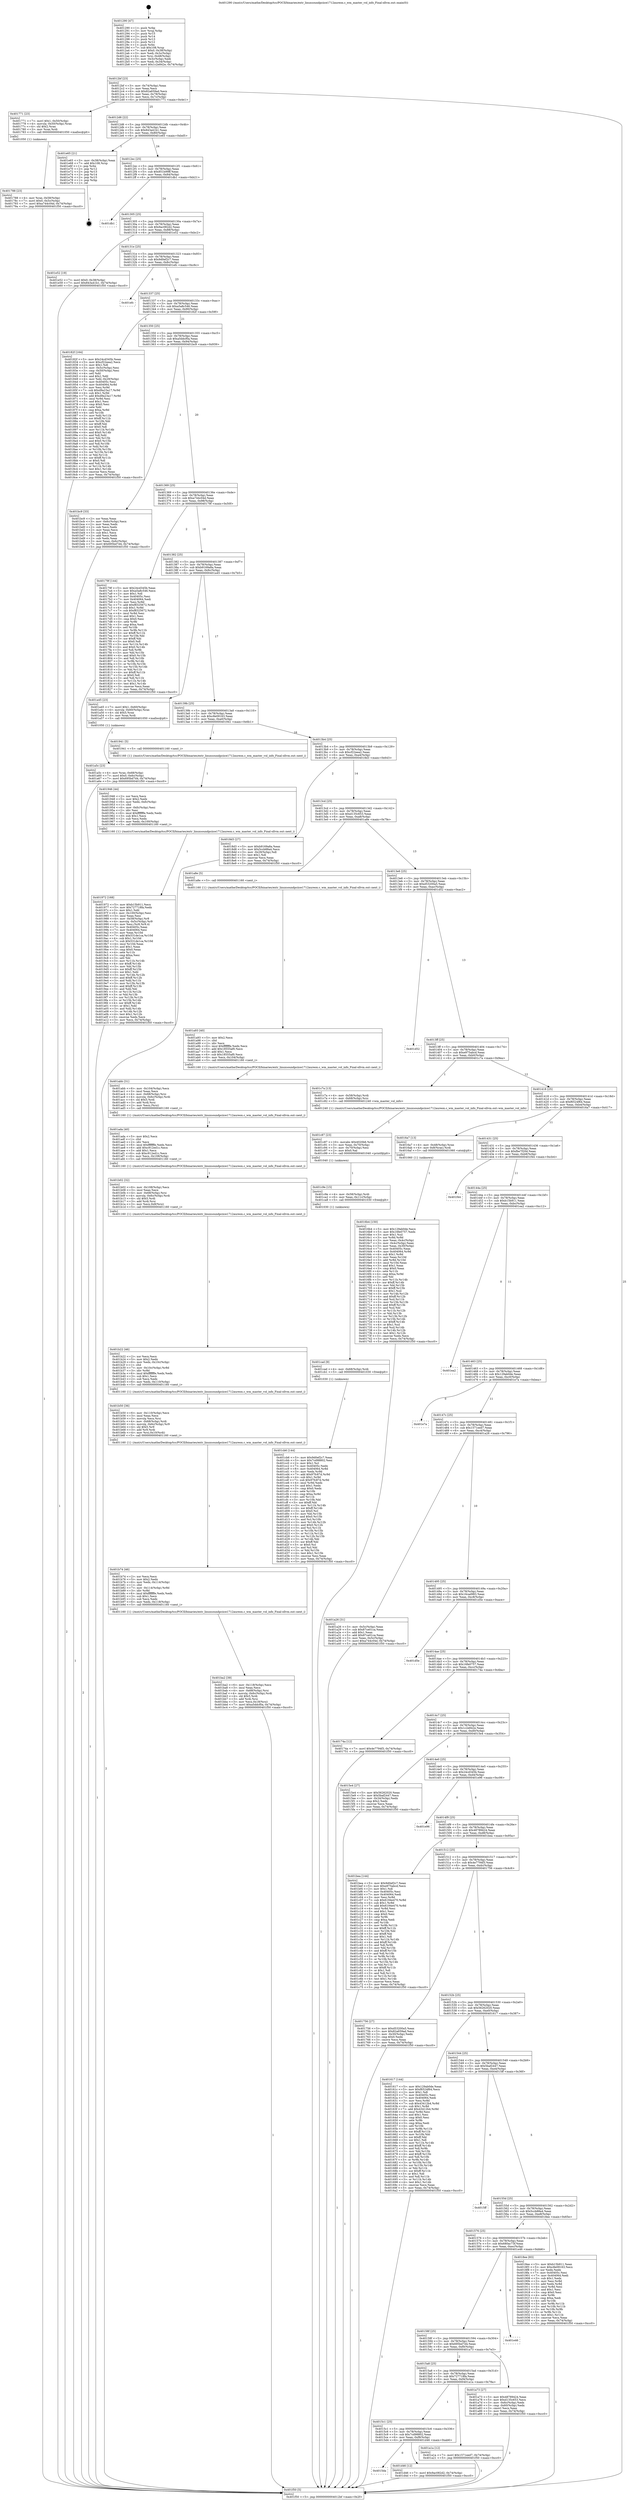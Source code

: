digraph "0x401290" {
  label = "0x401290 (/mnt/c/Users/mathe/Desktop/tcc/POCII/binaries/extr_linuxsoundpciice1712aureon.c_wm_master_vol_info_Final-ollvm.out::main(0))"
  labelloc = "t"
  node[shape=record]

  Entry [label="",width=0.3,height=0.3,shape=circle,fillcolor=black,style=filled]
  "0x4012bf" [label="{
     0x4012bf [23]\l
     | [instrs]\l
     &nbsp;&nbsp;0x4012bf \<+3\>: mov -0x74(%rbp),%eax\l
     &nbsp;&nbsp;0x4012c2 \<+2\>: mov %eax,%ecx\l
     &nbsp;&nbsp;0x4012c4 \<+6\>: sub $0x82a659ad,%ecx\l
     &nbsp;&nbsp;0x4012ca \<+3\>: mov %eax,-0x78(%rbp)\l
     &nbsp;&nbsp;0x4012cd \<+3\>: mov %ecx,-0x7c(%rbp)\l
     &nbsp;&nbsp;0x4012d0 \<+6\>: je 0000000000401771 \<main+0x4e1\>\l
  }"]
  "0x401771" [label="{
     0x401771 [23]\l
     | [instrs]\l
     &nbsp;&nbsp;0x401771 \<+7\>: movl $0x1,-0x50(%rbp)\l
     &nbsp;&nbsp;0x401778 \<+4\>: movslq -0x50(%rbp),%rax\l
     &nbsp;&nbsp;0x40177c \<+4\>: shl $0x2,%rax\l
     &nbsp;&nbsp;0x401780 \<+3\>: mov %rax,%rdi\l
     &nbsp;&nbsp;0x401783 \<+5\>: call 0000000000401050 \<malloc@plt\>\l
     | [calls]\l
     &nbsp;&nbsp;0x401050 \{1\} (unknown)\l
  }"]
  "0x4012d6" [label="{
     0x4012d6 [22]\l
     | [instrs]\l
     &nbsp;&nbsp;0x4012d6 \<+5\>: jmp 00000000004012db \<main+0x4b\>\l
     &nbsp;&nbsp;0x4012db \<+3\>: mov -0x78(%rbp),%eax\l
     &nbsp;&nbsp;0x4012de \<+5\>: sub $0x843a41b1,%eax\l
     &nbsp;&nbsp;0x4012e3 \<+3\>: mov %eax,-0x80(%rbp)\l
     &nbsp;&nbsp;0x4012e6 \<+6\>: je 0000000000401e65 \<main+0xbd5\>\l
  }"]
  Exit [label="",width=0.3,height=0.3,shape=circle,fillcolor=black,style=filled,peripheries=2]
  "0x401e65" [label="{
     0x401e65 [21]\l
     | [instrs]\l
     &nbsp;&nbsp;0x401e65 \<+3\>: mov -0x38(%rbp),%eax\l
     &nbsp;&nbsp;0x401e68 \<+7\>: add $0x108,%rsp\l
     &nbsp;&nbsp;0x401e6f \<+1\>: pop %rbx\l
     &nbsp;&nbsp;0x401e70 \<+2\>: pop %r12\l
     &nbsp;&nbsp;0x401e72 \<+2\>: pop %r13\l
     &nbsp;&nbsp;0x401e74 \<+2\>: pop %r14\l
     &nbsp;&nbsp;0x401e76 \<+2\>: pop %r15\l
     &nbsp;&nbsp;0x401e78 \<+1\>: pop %rbp\l
     &nbsp;&nbsp;0x401e79 \<+1\>: ret\l
  }"]
  "0x4012ec" [label="{
     0x4012ec [25]\l
     | [instrs]\l
     &nbsp;&nbsp;0x4012ec \<+5\>: jmp 00000000004012f1 \<main+0x61\>\l
     &nbsp;&nbsp;0x4012f1 \<+3\>: mov -0x78(%rbp),%eax\l
     &nbsp;&nbsp;0x4012f4 \<+5\>: sub $0x851b99ff,%eax\l
     &nbsp;&nbsp;0x4012f9 \<+6\>: mov %eax,-0x84(%rbp)\l
     &nbsp;&nbsp;0x4012ff \<+6\>: je 0000000000401db1 \<main+0xb21\>\l
  }"]
  "0x4015da" [label="{
     0x4015da\l
  }", style=dashed]
  "0x401db1" [label="{
     0x401db1\l
  }", style=dashed]
  "0x401305" [label="{
     0x401305 [25]\l
     | [instrs]\l
     &nbsp;&nbsp;0x401305 \<+5\>: jmp 000000000040130a \<main+0x7a\>\l
     &nbsp;&nbsp;0x40130a \<+3\>: mov -0x78(%rbp),%eax\l
     &nbsp;&nbsp;0x40130d \<+5\>: sub $0x9ac082d2,%eax\l
     &nbsp;&nbsp;0x401312 \<+6\>: mov %eax,-0x88(%rbp)\l
     &nbsp;&nbsp;0x401318 \<+6\>: je 0000000000401e52 \<main+0xbc2\>\l
  }"]
  "0x401d46" [label="{
     0x401d46 [12]\l
     | [instrs]\l
     &nbsp;&nbsp;0x401d46 \<+7\>: movl $0x9ac082d2,-0x74(%rbp)\l
     &nbsp;&nbsp;0x401d4d \<+5\>: jmp 0000000000401f50 \<main+0xcc0\>\l
  }"]
  "0x401e52" [label="{
     0x401e52 [19]\l
     | [instrs]\l
     &nbsp;&nbsp;0x401e52 \<+7\>: movl $0x0,-0x38(%rbp)\l
     &nbsp;&nbsp;0x401e59 \<+7\>: movl $0x843a41b1,-0x74(%rbp)\l
     &nbsp;&nbsp;0x401e60 \<+5\>: jmp 0000000000401f50 \<main+0xcc0\>\l
  }"]
  "0x40131e" [label="{
     0x40131e [25]\l
     | [instrs]\l
     &nbsp;&nbsp;0x40131e \<+5\>: jmp 0000000000401323 \<main+0x93\>\l
     &nbsp;&nbsp;0x401323 \<+3\>: mov -0x78(%rbp),%eax\l
     &nbsp;&nbsp;0x401326 \<+5\>: sub $0x9d0ef2c7,%eax\l
     &nbsp;&nbsp;0x40132b \<+6\>: mov %eax,-0x8c(%rbp)\l
     &nbsp;&nbsp;0x401331 \<+6\>: je 0000000000401efc \<main+0xc6c\>\l
  }"]
  "0x401cb6" [label="{
     0x401cb6 [144]\l
     | [instrs]\l
     &nbsp;&nbsp;0x401cb6 \<+5\>: mov $0x9d0ef2c7,%eax\l
     &nbsp;&nbsp;0x401cbb \<+5\>: mov $0x7cd98802,%esi\l
     &nbsp;&nbsp;0x401cc0 \<+2\>: mov $0x1,%cl\l
     &nbsp;&nbsp;0x401cc2 \<+7\>: mov 0x40405c,%edx\l
     &nbsp;&nbsp;0x401cc9 \<+8\>: mov 0x404064,%r8d\l
     &nbsp;&nbsp;0x401cd1 \<+3\>: mov %edx,%r9d\l
     &nbsp;&nbsp;0x401cd4 \<+7\>: add $0x97fc87d,%r9d\l
     &nbsp;&nbsp;0x401cdb \<+4\>: sub $0x1,%r9d\l
     &nbsp;&nbsp;0x401cdf \<+7\>: sub $0x97fc87d,%r9d\l
     &nbsp;&nbsp;0x401ce6 \<+4\>: imul %r9d,%edx\l
     &nbsp;&nbsp;0x401cea \<+3\>: and $0x1,%edx\l
     &nbsp;&nbsp;0x401ced \<+3\>: cmp $0x0,%edx\l
     &nbsp;&nbsp;0x401cf0 \<+4\>: sete %r10b\l
     &nbsp;&nbsp;0x401cf4 \<+4\>: cmp $0xa,%r8d\l
     &nbsp;&nbsp;0x401cf8 \<+4\>: setl %r11b\l
     &nbsp;&nbsp;0x401cfc \<+3\>: mov %r10b,%bl\l
     &nbsp;&nbsp;0x401cff \<+3\>: xor $0xff,%bl\l
     &nbsp;&nbsp;0x401d02 \<+3\>: mov %r11b,%r14b\l
     &nbsp;&nbsp;0x401d05 \<+4\>: xor $0xff,%r14b\l
     &nbsp;&nbsp;0x401d09 \<+3\>: xor $0x0,%cl\l
     &nbsp;&nbsp;0x401d0c \<+3\>: mov %bl,%r15b\l
     &nbsp;&nbsp;0x401d0f \<+4\>: and $0x0,%r15b\l
     &nbsp;&nbsp;0x401d13 \<+3\>: and %cl,%r10b\l
     &nbsp;&nbsp;0x401d16 \<+3\>: mov %r14b,%r12b\l
     &nbsp;&nbsp;0x401d19 \<+4\>: and $0x0,%r12b\l
     &nbsp;&nbsp;0x401d1d \<+3\>: and %cl,%r11b\l
     &nbsp;&nbsp;0x401d20 \<+3\>: or %r10b,%r15b\l
     &nbsp;&nbsp;0x401d23 \<+3\>: or %r11b,%r12b\l
     &nbsp;&nbsp;0x401d26 \<+3\>: xor %r12b,%r15b\l
     &nbsp;&nbsp;0x401d29 \<+3\>: or %r14b,%bl\l
     &nbsp;&nbsp;0x401d2c \<+3\>: xor $0xff,%bl\l
     &nbsp;&nbsp;0x401d2f \<+3\>: or $0x0,%cl\l
     &nbsp;&nbsp;0x401d32 \<+2\>: and %cl,%bl\l
     &nbsp;&nbsp;0x401d34 \<+3\>: or %bl,%r15b\l
     &nbsp;&nbsp;0x401d37 \<+4\>: test $0x1,%r15b\l
     &nbsp;&nbsp;0x401d3b \<+3\>: cmovne %esi,%eax\l
     &nbsp;&nbsp;0x401d3e \<+3\>: mov %eax,-0x74(%rbp)\l
     &nbsp;&nbsp;0x401d41 \<+5\>: jmp 0000000000401f50 \<main+0xcc0\>\l
  }"]
  "0x401efc" [label="{
     0x401efc\l
  }", style=dashed]
  "0x401337" [label="{
     0x401337 [25]\l
     | [instrs]\l
     &nbsp;&nbsp;0x401337 \<+5\>: jmp 000000000040133c \<main+0xac\>\l
     &nbsp;&nbsp;0x40133c \<+3\>: mov -0x78(%rbp),%eax\l
     &nbsp;&nbsp;0x40133f \<+5\>: sub $0xa5a8c546,%eax\l
     &nbsp;&nbsp;0x401344 \<+6\>: mov %eax,-0x90(%rbp)\l
     &nbsp;&nbsp;0x40134a \<+6\>: je 000000000040182f \<main+0x59f\>\l
  }"]
  "0x401cad" [label="{
     0x401cad [9]\l
     | [instrs]\l
     &nbsp;&nbsp;0x401cad \<+4\>: mov -0x68(%rbp),%rdi\l
     &nbsp;&nbsp;0x401cb1 \<+5\>: call 0000000000401030 \<free@plt\>\l
     | [calls]\l
     &nbsp;&nbsp;0x401030 \{1\} (unknown)\l
  }"]
  "0x40182f" [label="{
     0x40182f [164]\l
     | [instrs]\l
     &nbsp;&nbsp;0x40182f \<+5\>: mov $0x24cd345b,%eax\l
     &nbsp;&nbsp;0x401834 \<+5\>: mov $0xcf22eea2,%ecx\l
     &nbsp;&nbsp;0x401839 \<+2\>: mov $0x1,%dl\l
     &nbsp;&nbsp;0x40183b \<+3\>: mov -0x5c(%rbp),%esi\l
     &nbsp;&nbsp;0x40183e \<+3\>: cmp -0x50(%rbp),%esi\l
     &nbsp;&nbsp;0x401841 \<+4\>: setl %dil\l
     &nbsp;&nbsp;0x401845 \<+4\>: and $0x1,%dil\l
     &nbsp;&nbsp;0x401849 \<+4\>: mov %dil,-0x29(%rbp)\l
     &nbsp;&nbsp;0x40184d \<+7\>: mov 0x40405c,%esi\l
     &nbsp;&nbsp;0x401854 \<+8\>: mov 0x404064,%r8d\l
     &nbsp;&nbsp;0x40185c \<+3\>: mov %esi,%r9d\l
     &nbsp;&nbsp;0x40185f \<+7\>: sub $0xd9a23a17,%r9d\l
     &nbsp;&nbsp;0x401866 \<+4\>: sub $0x1,%r9d\l
     &nbsp;&nbsp;0x40186a \<+7\>: add $0xd9a23a17,%r9d\l
     &nbsp;&nbsp;0x401871 \<+4\>: imul %r9d,%esi\l
     &nbsp;&nbsp;0x401875 \<+3\>: and $0x1,%esi\l
     &nbsp;&nbsp;0x401878 \<+3\>: cmp $0x0,%esi\l
     &nbsp;&nbsp;0x40187b \<+4\>: sete %dil\l
     &nbsp;&nbsp;0x40187f \<+4\>: cmp $0xa,%r8d\l
     &nbsp;&nbsp;0x401883 \<+4\>: setl %r10b\l
     &nbsp;&nbsp;0x401887 \<+3\>: mov %dil,%r11b\l
     &nbsp;&nbsp;0x40188a \<+4\>: xor $0xff,%r11b\l
     &nbsp;&nbsp;0x40188e \<+3\>: mov %r10b,%bl\l
     &nbsp;&nbsp;0x401891 \<+3\>: xor $0xff,%bl\l
     &nbsp;&nbsp;0x401894 \<+3\>: xor $0x0,%dl\l
     &nbsp;&nbsp;0x401897 \<+3\>: mov %r11b,%r14b\l
     &nbsp;&nbsp;0x40189a \<+4\>: and $0x0,%r14b\l
     &nbsp;&nbsp;0x40189e \<+3\>: and %dl,%dil\l
     &nbsp;&nbsp;0x4018a1 \<+3\>: mov %bl,%r15b\l
     &nbsp;&nbsp;0x4018a4 \<+4\>: and $0x0,%r15b\l
     &nbsp;&nbsp;0x4018a8 \<+3\>: and %dl,%r10b\l
     &nbsp;&nbsp;0x4018ab \<+3\>: or %dil,%r14b\l
     &nbsp;&nbsp;0x4018ae \<+3\>: or %r10b,%r15b\l
     &nbsp;&nbsp;0x4018b1 \<+3\>: xor %r15b,%r14b\l
     &nbsp;&nbsp;0x4018b4 \<+3\>: or %bl,%r11b\l
     &nbsp;&nbsp;0x4018b7 \<+4\>: xor $0xff,%r11b\l
     &nbsp;&nbsp;0x4018bb \<+3\>: or $0x0,%dl\l
     &nbsp;&nbsp;0x4018be \<+3\>: and %dl,%r11b\l
     &nbsp;&nbsp;0x4018c1 \<+3\>: or %r11b,%r14b\l
     &nbsp;&nbsp;0x4018c4 \<+4\>: test $0x1,%r14b\l
     &nbsp;&nbsp;0x4018c8 \<+3\>: cmovne %ecx,%eax\l
     &nbsp;&nbsp;0x4018cb \<+3\>: mov %eax,-0x74(%rbp)\l
     &nbsp;&nbsp;0x4018ce \<+5\>: jmp 0000000000401f50 \<main+0xcc0\>\l
  }"]
  "0x401350" [label="{
     0x401350 [25]\l
     | [instrs]\l
     &nbsp;&nbsp;0x401350 \<+5\>: jmp 0000000000401355 \<main+0xc5\>\l
     &nbsp;&nbsp;0x401355 \<+3\>: mov -0x78(%rbp),%eax\l
     &nbsp;&nbsp;0x401358 \<+5\>: sub $0xa5ddcf0a,%eax\l
     &nbsp;&nbsp;0x40135d \<+6\>: mov %eax,-0x94(%rbp)\l
     &nbsp;&nbsp;0x401363 \<+6\>: je 0000000000401bc9 \<main+0x939\>\l
  }"]
  "0x401c9e" [label="{
     0x401c9e [15]\l
     | [instrs]\l
     &nbsp;&nbsp;0x401c9e \<+4\>: mov -0x58(%rbp),%rdi\l
     &nbsp;&nbsp;0x401ca2 \<+6\>: mov %eax,-0x11c(%rbp)\l
     &nbsp;&nbsp;0x401ca8 \<+5\>: call 0000000000401030 \<free@plt\>\l
     | [calls]\l
     &nbsp;&nbsp;0x401030 \{1\} (unknown)\l
  }"]
  "0x401bc9" [label="{
     0x401bc9 [33]\l
     | [instrs]\l
     &nbsp;&nbsp;0x401bc9 \<+2\>: xor %eax,%eax\l
     &nbsp;&nbsp;0x401bcb \<+3\>: mov -0x6c(%rbp),%ecx\l
     &nbsp;&nbsp;0x401bce \<+2\>: mov %eax,%edx\l
     &nbsp;&nbsp;0x401bd0 \<+2\>: sub %ecx,%edx\l
     &nbsp;&nbsp;0x401bd2 \<+2\>: mov %eax,%ecx\l
     &nbsp;&nbsp;0x401bd4 \<+3\>: sub $0x1,%ecx\l
     &nbsp;&nbsp;0x401bd7 \<+2\>: add %ecx,%edx\l
     &nbsp;&nbsp;0x401bd9 \<+2\>: sub %edx,%eax\l
     &nbsp;&nbsp;0x401bdb \<+3\>: mov %eax,-0x6c(%rbp)\l
     &nbsp;&nbsp;0x401bde \<+7\>: movl $0x695bd7d4,-0x74(%rbp)\l
     &nbsp;&nbsp;0x401be5 \<+5\>: jmp 0000000000401f50 \<main+0xcc0\>\l
  }"]
  "0x401369" [label="{
     0x401369 [25]\l
     | [instrs]\l
     &nbsp;&nbsp;0x401369 \<+5\>: jmp 000000000040136e \<main+0xde\>\l
     &nbsp;&nbsp;0x40136e \<+3\>: mov -0x78(%rbp),%eax\l
     &nbsp;&nbsp;0x401371 \<+5\>: sub $0xa744c04d,%eax\l
     &nbsp;&nbsp;0x401376 \<+6\>: mov %eax,-0x98(%rbp)\l
     &nbsp;&nbsp;0x40137c \<+6\>: je 000000000040179f \<main+0x50f\>\l
  }"]
  "0x401c87" [label="{
     0x401c87 [23]\l
     | [instrs]\l
     &nbsp;&nbsp;0x401c87 \<+10\>: movabs $0x4020b6,%rdi\l
     &nbsp;&nbsp;0x401c91 \<+3\>: mov %eax,-0x70(%rbp)\l
     &nbsp;&nbsp;0x401c94 \<+3\>: mov -0x70(%rbp),%esi\l
     &nbsp;&nbsp;0x401c97 \<+2\>: mov $0x0,%al\l
     &nbsp;&nbsp;0x401c99 \<+5\>: call 0000000000401040 \<printf@plt\>\l
     | [calls]\l
     &nbsp;&nbsp;0x401040 \{1\} (unknown)\l
  }"]
  "0x40179f" [label="{
     0x40179f [144]\l
     | [instrs]\l
     &nbsp;&nbsp;0x40179f \<+5\>: mov $0x24cd345b,%eax\l
     &nbsp;&nbsp;0x4017a4 \<+5\>: mov $0xa5a8c546,%ecx\l
     &nbsp;&nbsp;0x4017a9 \<+2\>: mov $0x1,%dl\l
     &nbsp;&nbsp;0x4017ab \<+7\>: mov 0x40405c,%esi\l
     &nbsp;&nbsp;0x4017b2 \<+7\>: mov 0x404064,%edi\l
     &nbsp;&nbsp;0x4017b9 \<+3\>: mov %esi,%r8d\l
     &nbsp;&nbsp;0x4017bc \<+7\>: add $0xf8325672,%r8d\l
     &nbsp;&nbsp;0x4017c3 \<+4\>: sub $0x1,%r8d\l
     &nbsp;&nbsp;0x4017c7 \<+7\>: sub $0xf8325672,%r8d\l
     &nbsp;&nbsp;0x4017ce \<+4\>: imul %r8d,%esi\l
     &nbsp;&nbsp;0x4017d2 \<+3\>: and $0x1,%esi\l
     &nbsp;&nbsp;0x4017d5 \<+3\>: cmp $0x0,%esi\l
     &nbsp;&nbsp;0x4017d8 \<+4\>: sete %r9b\l
     &nbsp;&nbsp;0x4017dc \<+3\>: cmp $0xa,%edi\l
     &nbsp;&nbsp;0x4017df \<+4\>: setl %r10b\l
     &nbsp;&nbsp;0x4017e3 \<+3\>: mov %r9b,%r11b\l
     &nbsp;&nbsp;0x4017e6 \<+4\>: xor $0xff,%r11b\l
     &nbsp;&nbsp;0x4017ea \<+3\>: mov %r10b,%bl\l
     &nbsp;&nbsp;0x4017ed \<+3\>: xor $0xff,%bl\l
     &nbsp;&nbsp;0x4017f0 \<+3\>: xor $0x0,%dl\l
     &nbsp;&nbsp;0x4017f3 \<+3\>: mov %r11b,%r14b\l
     &nbsp;&nbsp;0x4017f6 \<+4\>: and $0x0,%r14b\l
     &nbsp;&nbsp;0x4017fa \<+3\>: and %dl,%r9b\l
     &nbsp;&nbsp;0x4017fd \<+3\>: mov %bl,%r15b\l
     &nbsp;&nbsp;0x401800 \<+4\>: and $0x0,%r15b\l
     &nbsp;&nbsp;0x401804 \<+3\>: and %dl,%r10b\l
     &nbsp;&nbsp;0x401807 \<+3\>: or %r9b,%r14b\l
     &nbsp;&nbsp;0x40180a \<+3\>: or %r10b,%r15b\l
     &nbsp;&nbsp;0x40180d \<+3\>: xor %r15b,%r14b\l
     &nbsp;&nbsp;0x401810 \<+3\>: or %bl,%r11b\l
     &nbsp;&nbsp;0x401813 \<+4\>: xor $0xff,%r11b\l
     &nbsp;&nbsp;0x401817 \<+3\>: or $0x0,%dl\l
     &nbsp;&nbsp;0x40181a \<+3\>: and %dl,%r11b\l
     &nbsp;&nbsp;0x40181d \<+3\>: or %r11b,%r14b\l
     &nbsp;&nbsp;0x401820 \<+4\>: test $0x1,%r14b\l
     &nbsp;&nbsp;0x401824 \<+3\>: cmovne %ecx,%eax\l
     &nbsp;&nbsp;0x401827 \<+3\>: mov %eax,-0x74(%rbp)\l
     &nbsp;&nbsp;0x40182a \<+5\>: jmp 0000000000401f50 \<main+0xcc0\>\l
  }"]
  "0x401382" [label="{
     0x401382 [25]\l
     | [instrs]\l
     &nbsp;&nbsp;0x401382 \<+5\>: jmp 0000000000401387 \<main+0xf7\>\l
     &nbsp;&nbsp;0x401387 \<+3\>: mov -0x78(%rbp),%eax\l
     &nbsp;&nbsp;0x40138a \<+5\>: sub $0xb9169a8a,%eax\l
     &nbsp;&nbsp;0x40138f \<+6\>: mov %eax,-0x9c(%rbp)\l
     &nbsp;&nbsp;0x401395 \<+6\>: je 0000000000401a45 \<main+0x7b5\>\l
  }"]
  "0x401ba2" [label="{
     0x401ba2 [39]\l
     | [instrs]\l
     &nbsp;&nbsp;0x401ba2 \<+6\>: mov -0x118(%rbp),%ecx\l
     &nbsp;&nbsp;0x401ba8 \<+3\>: imul %eax,%ecx\l
     &nbsp;&nbsp;0x401bab \<+4\>: mov -0x68(%rbp),%rsi\l
     &nbsp;&nbsp;0x401baf \<+4\>: movslq -0x6c(%rbp),%rdi\l
     &nbsp;&nbsp;0x401bb3 \<+4\>: shl $0x5,%rdi\l
     &nbsp;&nbsp;0x401bb7 \<+3\>: add %rdi,%rsi\l
     &nbsp;&nbsp;0x401bba \<+3\>: mov %ecx,0x18(%rsi)\l
     &nbsp;&nbsp;0x401bbd \<+7\>: movl $0xa5ddcf0a,-0x74(%rbp)\l
     &nbsp;&nbsp;0x401bc4 \<+5\>: jmp 0000000000401f50 \<main+0xcc0\>\l
  }"]
  "0x401a45" [label="{
     0x401a45 [23]\l
     | [instrs]\l
     &nbsp;&nbsp;0x401a45 \<+7\>: movl $0x1,-0x60(%rbp)\l
     &nbsp;&nbsp;0x401a4c \<+4\>: movslq -0x60(%rbp),%rax\l
     &nbsp;&nbsp;0x401a50 \<+4\>: shl $0x5,%rax\l
     &nbsp;&nbsp;0x401a54 \<+3\>: mov %rax,%rdi\l
     &nbsp;&nbsp;0x401a57 \<+5\>: call 0000000000401050 \<malloc@plt\>\l
     | [calls]\l
     &nbsp;&nbsp;0x401050 \{1\} (unknown)\l
  }"]
  "0x40139b" [label="{
     0x40139b [25]\l
     | [instrs]\l
     &nbsp;&nbsp;0x40139b \<+5\>: jmp 00000000004013a0 \<main+0x110\>\l
     &nbsp;&nbsp;0x4013a0 \<+3\>: mov -0x78(%rbp),%eax\l
     &nbsp;&nbsp;0x4013a3 \<+5\>: sub $0xc8e09163,%eax\l
     &nbsp;&nbsp;0x4013a8 \<+6\>: mov %eax,-0xa0(%rbp)\l
     &nbsp;&nbsp;0x4013ae \<+6\>: je 0000000000401941 \<main+0x6b1\>\l
  }"]
  "0x401b74" [label="{
     0x401b74 [46]\l
     | [instrs]\l
     &nbsp;&nbsp;0x401b74 \<+2\>: xor %ecx,%ecx\l
     &nbsp;&nbsp;0x401b76 \<+5\>: mov $0x2,%edx\l
     &nbsp;&nbsp;0x401b7b \<+6\>: mov %edx,-0x114(%rbp)\l
     &nbsp;&nbsp;0x401b81 \<+1\>: cltd\l
     &nbsp;&nbsp;0x401b82 \<+7\>: mov -0x114(%rbp),%r8d\l
     &nbsp;&nbsp;0x401b89 \<+3\>: idiv %r8d\l
     &nbsp;&nbsp;0x401b8c \<+6\>: imul $0xfffffffe,%edx,%edx\l
     &nbsp;&nbsp;0x401b92 \<+3\>: sub $0x1,%ecx\l
     &nbsp;&nbsp;0x401b95 \<+2\>: sub %ecx,%edx\l
     &nbsp;&nbsp;0x401b97 \<+6\>: mov %edx,-0x118(%rbp)\l
     &nbsp;&nbsp;0x401b9d \<+5\>: call 0000000000401160 \<next_i\>\l
     | [calls]\l
     &nbsp;&nbsp;0x401160 \{1\} (/mnt/c/Users/mathe/Desktop/tcc/POCII/binaries/extr_linuxsoundpciice1712aureon.c_wm_master_vol_info_Final-ollvm.out::next_i)\l
  }"]
  "0x401941" [label="{
     0x401941 [5]\l
     | [instrs]\l
     &nbsp;&nbsp;0x401941 \<+5\>: call 0000000000401160 \<next_i\>\l
     | [calls]\l
     &nbsp;&nbsp;0x401160 \{1\} (/mnt/c/Users/mathe/Desktop/tcc/POCII/binaries/extr_linuxsoundpciice1712aureon.c_wm_master_vol_info_Final-ollvm.out::next_i)\l
  }"]
  "0x4013b4" [label="{
     0x4013b4 [25]\l
     | [instrs]\l
     &nbsp;&nbsp;0x4013b4 \<+5\>: jmp 00000000004013b9 \<main+0x129\>\l
     &nbsp;&nbsp;0x4013b9 \<+3\>: mov -0x78(%rbp),%eax\l
     &nbsp;&nbsp;0x4013bc \<+5\>: sub $0xcf22eea2,%eax\l
     &nbsp;&nbsp;0x4013c1 \<+6\>: mov %eax,-0xa4(%rbp)\l
     &nbsp;&nbsp;0x4013c7 \<+6\>: je 00000000004018d3 \<main+0x643\>\l
  }"]
  "0x401b50" [label="{
     0x401b50 [36]\l
     | [instrs]\l
     &nbsp;&nbsp;0x401b50 \<+6\>: mov -0x110(%rbp),%ecx\l
     &nbsp;&nbsp;0x401b56 \<+3\>: imul %eax,%ecx\l
     &nbsp;&nbsp;0x401b59 \<+3\>: movslq %ecx,%rsi\l
     &nbsp;&nbsp;0x401b5c \<+4\>: mov -0x68(%rbp),%rdi\l
     &nbsp;&nbsp;0x401b60 \<+4\>: movslq -0x6c(%rbp),%r9\l
     &nbsp;&nbsp;0x401b64 \<+4\>: shl $0x5,%r9\l
     &nbsp;&nbsp;0x401b68 \<+3\>: add %r9,%rdi\l
     &nbsp;&nbsp;0x401b6b \<+4\>: mov %rsi,0x10(%rdi)\l
     &nbsp;&nbsp;0x401b6f \<+5\>: call 0000000000401160 \<next_i\>\l
     | [calls]\l
     &nbsp;&nbsp;0x401160 \{1\} (/mnt/c/Users/mathe/Desktop/tcc/POCII/binaries/extr_linuxsoundpciice1712aureon.c_wm_master_vol_info_Final-ollvm.out::next_i)\l
  }"]
  "0x4018d3" [label="{
     0x4018d3 [27]\l
     | [instrs]\l
     &nbsp;&nbsp;0x4018d3 \<+5\>: mov $0xb9169a8a,%eax\l
     &nbsp;&nbsp;0x4018d8 \<+5\>: mov $0x5ccb88a4,%ecx\l
     &nbsp;&nbsp;0x4018dd \<+3\>: mov -0x29(%rbp),%dl\l
     &nbsp;&nbsp;0x4018e0 \<+3\>: test $0x1,%dl\l
     &nbsp;&nbsp;0x4018e3 \<+3\>: cmovne %ecx,%eax\l
     &nbsp;&nbsp;0x4018e6 \<+3\>: mov %eax,-0x74(%rbp)\l
     &nbsp;&nbsp;0x4018e9 \<+5\>: jmp 0000000000401f50 \<main+0xcc0\>\l
  }"]
  "0x4013cd" [label="{
     0x4013cd [25]\l
     | [instrs]\l
     &nbsp;&nbsp;0x4013cd \<+5\>: jmp 00000000004013d2 \<main+0x142\>\l
     &nbsp;&nbsp;0x4013d2 \<+3\>: mov -0x78(%rbp),%eax\l
     &nbsp;&nbsp;0x4013d5 \<+5\>: sub $0xd135c653,%eax\l
     &nbsp;&nbsp;0x4013da \<+6\>: mov %eax,-0xa8(%rbp)\l
     &nbsp;&nbsp;0x4013e0 \<+6\>: je 0000000000401a8e \<main+0x7fe\>\l
  }"]
  "0x401b22" [label="{
     0x401b22 [46]\l
     | [instrs]\l
     &nbsp;&nbsp;0x401b22 \<+2\>: xor %ecx,%ecx\l
     &nbsp;&nbsp;0x401b24 \<+5\>: mov $0x2,%edx\l
     &nbsp;&nbsp;0x401b29 \<+6\>: mov %edx,-0x10c(%rbp)\l
     &nbsp;&nbsp;0x401b2f \<+1\>: cltd\l
     &nbsp;&nbsp;0x401b30 \<+7\>: mov -0x10c(%rbp),%r8d\l
     &nbsp;&nbsp;0x401b37 \<+3\>: idiv %r8d\l
     &nbsp;&nbsp;0x401b3a \<+6\>: imul $0xfffffffe,%edx,%edx\l
     &nbsp;&nbsp;0x401b40 \<+3\>: sub $0x1,%ecx\l
     &nbsp;&nbsp;0x401b43 \<+2\>: sub %ecx,%edx\l
     &nbsp;&nbsp;0x401b45 \<+6\>: mov %edx,-0x110(%rbp)\l
     &nbsp;&nbsp;0x401b4b \<+5\>: call 0000000000401160 \<next_i\>\l
     | [calls]\l
     &nbsp;&nbsp;0x401160 \{1\} (/mnt/c/Users/mathe/Desktop/tcc/POCII/binaries/extr_linuxsoundpciice1712aureon.c_wm_master_vol_info_Final-ollvm.out::next_i)\l
  }"]
  "0x401a8e" [label="{
     0x401a8e [5]\l
     | [instrs]\l
     &nbsp;&nbsp;0x401a8e \<+5\>: call 0000000000401160 \<next_i\>\l
     | [calls]\l
     &nbsp;&nbsp;0x401160 \{1\} (/mnt/c/Users/mathe/Desktop/tcc/POCII/binaries/extr_linuxsoundpciice1712aureon.c_wm_master_vol_info_Final-ollvm.out::next_i)\l
  }"]
  "0x4013e6" [label="{
     0x4013e6 [25]\l
     | [instrs]\l
     &nbsp;&nbsp;0x4013e6 \<+5\>: jmp 00000000004013eb \<main+0x15b\>\l
     &nbsp;&nbsp;0x4013eb \<+3\>: mov -0x78(%rbp),%eax\l
     &nbsp;&nbsp;0x4013ee \<+5\>: sub $0xd53200a5,%eax\l
     &nbsp;&nbsp;0x4013f3 \<+6\>: mov %eax,-0xac(%rbp)\l
     &nbsp;&nbsp;0x4013f9 \<+6\>: je 0000000000401d52 \<main+0xac2\>\l
  }"]
  "0x401b02" [label="{
     0x401b02 [32]\l
     | [instrs]\l
     &nbsp;&nbsp;0x401b02 \<+6\>: mov -0x108(%rbp),%ecx\l
     &nbsp;&nbsp;0x401b08 \<+3\>: imul %eax,%ecx\l
     &nbsp;&nbsp;0x401b0b \<+4\>: mov -0x68(%rbp),%rsi\l
     &nbsp;&nbsp;0x401b0f \<+4\>: movslq -0x6c(%rbp),%rdi\l
     &nbsp;&nbsp;0x401b13 \<+4\>: shl $0x5,%rdi\l
     &nbsp;&nbsp;0x401b17 \<+3\>: add %rdi,%rsi\l
     &nbsp;&nbsp;0x401b1a \<+3\>: mov %ecx,0x8(%rsi)\l
     &nbsp;&nbsp;0x401b1d \<+5\>: call 0000000000401160 \<next_i\>\l
     | [calls]\l
     &nbsp;&nbsp;0x401160 \{1\} (/mnt/c/Users/mathe/Desktop/tcc/POCII/binaries/extr_linuxsoundpciice1712aureon.c_wm_master_vol_info_Final-ollvm.out::next_i)\l
  }"]
  "0x401d52" [label="{
     0x401d52\l
  }", style=dashed]
  "0x4013ff" [label="{
     0x4013ff [25]\l
     | [instrs]\l
     &nbsp;&nbsp;0x4013ff \<+5\>: jmp 0000000000401404 \<main+0x174\>\l
     &nbsp;&nbsp;0x401404 \<+3\>: mov -0x78(%rbp),%eax\l
     &nbsp;&nbsp;0x401407 \<+5\>: sub $0xe975abcd,%eax\l
     &nbsp;&nbsp;0x40140c \<+6\>: mov %eax,-0xb0(%rbp)\l
     &nbsp;&nbsp;0x401412 \<+6\>: je 0000000000401c7a \<main+0x9ea\>\l
  }"]
  "0x401ada" [label="{
     0x401ada [40]\l
     | [instrs]\l
     &nbsp;&nbsp;0x401ada \<+5\>: mov $0x2,%ecx\l
     &nbsp;&nbsp;0x401adf \<+1\>: cltd\l
     &nbsp;&nbsp;0x401ae0 \<+2\>: idiv %ecx\l
     &nbsp;&nbsp;0x401ae2 \<+6\>: imul $0xfffffffe,%edx,%ecx\l
     &nbsp;&nbsp;0x401ae8 \<+6\>: add $0xc912ed1c,%ecx\l
     &nbsp;&nbsp;0x401aee \<+3\>: add $0x1,%ecx\l
     &nbsp;&nbsp;0x401af1 \<+6\>: sub $0xc912ed1c,%ecx\l
     &nbsp;&nbsp;0x401af7 \<+6\>: mov %ecx,-0x108(%rbp)\l
     &nbsp;&nbsp;0x401afd \<+5\>: call 0000000000401160 \<next_i\>\l
     | [calls]\l
     &nbsp;&nbsp;0x401160 \{1\} (/mnt/c/Users/mathe/Desktop/tcc/POCII/binaries/extr_linuxsoundpciice1712aureon.c_wm_master_vol_info_Final-ollvm.out::next_i)\l
  }"]
  "0x401c7a" [label="{
     0x401c7a [13]\l
     | [instrs]\l
     &nbsp;&nbsp;0x401c7a \<+4\>: mov -0x58(%rbp),%rdi\l
     &nbsp;&nbsp;0x401c7e \<+4\>: mov -0x68(%rbp),%rsi\l
     &nbsp;&nbsp;0x401c82 \<+5\>: call 0000000000401240 \<wm_master_vol_info\>\l
     | [calls]\l
     &nbsp;&nbsp;0x401240 \{1\} (/mnt/c/Users/mathe/Desktop/tcc/POCII/binaries/extr_linuxsoundpciice1712aureon.c_wm_master_vol_info_Final-ollvm.out::wm_master_vol_info)\l
  }"]
  "0x401418" [label="{
     0x401418 [25]\l
     | [instrs]\l
     &nbsp;&nbsp;0x401418 \<+5\>: jmp 000000000040141d \<main+0x18d\>\l
     &nbsp;&nbsp;0x40141d \<+3\>: mov -0x78(%rbp),%eax\l
     &nbsp;&nbsp;0x401420 \<+5\>: sub $0xf6524f64,%eax\l
     &nbsp;&nbsp;0x401425 \<+6\>: mov %eax,-0xb4(%rbp)\l
     &nbsp;&nbsp;0x40142b \<+6\>: je 00000000004016a7 \<main+0x417\>\l
  }"]
  "0x401abb" [label="{
     0x401abb [31]\l
     | [instrs]\l
     &nbsp;&nbsp;0x401abb \<+6\>: mov -0x104(%rbp),%ecx\l
     &nbsp;&nbsp;0x401ac1 \<+3\>: imul %eax,%ecx\l
     &nbsp;&nbsp;0x401ac4 \<+4\>: mov -0x68(%rbp),%rsi\l
     &nbsp;&nbsp;0x401ac8 \<+4\>: movslq -0x6c(%rbp),%rdi\l
     &nbsp;&nbsp;0x401acc \<+4\>: shl $0x5,%rdi\l
     &nbsp;&nbsp;0x401ad0 \<+3\>: add %rdi,%rsi\l
     &nbsp;&nbsp;0x401ad3 \<+2\>: mov %ecx,(%rsi)\l
     &nbsp;&nbsp;0x401ad5 \<+5\>: call 0000000000401160 \<next_i\>\l
     | [calls]\l
     &nbsp;&nbsp;0x401160 \{1\} (/mnt/c/Users/mathe/Desktop/tcc/POCII/binaries/extr_linuxsoundpciice1712aureon.c_wm_master_vol_info_Final-ollvm.out::next_i)\l
  }"]
  "0x4016a7" [label="{
     0x4016a7 [13]\l
     | [instrs]\l
     &nbsp;&nbsp;0x4016a7 \<+4\>: mov -0x48(%rbp),%rax\l
     &nbsp;&nbsp;0x4016ab \<+4\>: mov 0x8(%rax),%rdi\l
     &nbsp;&nbsp;0x4016af \<+5\>: call 0000000000401060 \<atoi@plt\>\l
     | [calls]\l
     &nbsp;&nbsp;0x401060 \{1\} (unknown)\l
  }"]
  "0x401431" [label="{
     0x401431 [25]\l
     | [instrs]\l
     &nbsp;&nbsp;0x401431 \<+5\>: jmp 0000000000401436 \<main+0x1a6\>\l
     &nbsp;&nbsp;0x401436 \<+3\>: mov -0x78(%rbp),%eax\l
     &nbsp;&nbsp;0x401439 \<+5\>: sub $0xfbe7f20d,%eax\l
     &nbsp;&nbsp;0x40143e \<+6\>: mov %eax,-0xb8(%rbp)\l
     &nbsp;&nbsp;0x401444 \<+6\>: je 0000000000401f44 \<main+0xcb4\>\l
  }"]
  "0x401a93" [label="{
     0x401a93 [40]\l
     | [instrs]\l
     &nbsp;&nbsp;0x401a93 \<+5\>: mov $0x2,%ecx\l
     &nbsp;&nbsp;0x401a98 \<+1\>: cltd\l
     &nbsp;&nbsp;0x401a99 \<+2\>: idiv %ecx\l
     &nbsp;&nbsp;0x401a9b \<+6\>: imul $0xfffffffe,%edx,%ecx\l
     &nbsp;&nbsp;0x401aa1 \<+6\>: add $0x18555af0,%ecx\l
     &nbsp;&nbsp;0x401aa7 \<+3\>: add $0x1,%ecx\l
     &nbsp;&nbsp;0x401aaa \<+6\>: sub $0x18555af0,%ecx\l
     &nbsp;&nbsp;0x401ab0 \<+6\>: mov %ecx,-0x104(%rbp)\l
     &nbsp;&nbsp;0x401ab6 \<+5\>: call 0000000000401160 \<next_i\>\l
     | [calls]\l
     &nbsp;&nbsp;0x401160 \{1\} (/mnt/c/Users/mathe/Desktop/tcc/POCII/binaries/extr_linuxsoundpciice1712aureon.c_wm_master_vol_info_Final-ollvm.out::next_i)\l
  }"]
  "0x401f44" [label="{
     0x401f44\l
  }", style=dashed]
  "0x40144a" [label="{
     0x40144a [25]\l
     | [instrs]\l
     &nbsp;&nbsp;0x40144a \<+5\>: jmp 000000000040144f \<main+0x1bf\>\l
     &nbsp;&nbsp;0x40144f \<+3\>: mov -0x78(%rbp),%eax\l
     &nbsp;&nbsp;0x401452 \<+5\>: sub $0xb15b911,%eax\l
     &nbsp;&nbsp;0x401457 \<+6\>: mov %eax,-0xbc(%rbp)\l
     &nbsp;&nbsp;0x40145d \<+6\>: je 0000000000401ea2 \<main+0xc12\>\l
  }"]
  "0x401a5c" [label="{
     0x401a5c [23]\l
     | [instrs]\l
     &nbsp;&nbsp;0x401a5c \<+4\>: mov %rax,-0x68(%rbp)\l
     &nbsp;&nbsp;0x401a60 \<+7\>: movl $0x0,-0x6c(%rbp)\l
     &nbsp;&nbsp;0x401a67 \<+7\>: movl $0x695bd7d4,-0x74(%rbp)\l
     &nbsp;&nbsp;0x401a6e \<+5\>: jmp 0000000000401f50 \<main+0xcc0\>\l
  }"]
  "0x401ea2" [label="{
     0x401ea2\l
  }", style=dashed]
  "0x401463" [label="{
     0x401463 [25]\l
     | [instrs]\l
     &nbsp;&nbsp;0x401463 \<+5\>: jmp 0000000000401468 \<main+0x1d8\>\l
     &nbsp;&nbsp;0x401468 \<+3\>: mov -0x78(%rbp),%eax\l
     &nbsp;&nbsp;0x40146b \<+5\>: sub $0x129ab0de,%eax\l
     &nbsp;&nbsp;0x401470 \<+6\>: mov %eax,-0xc0(%rbp)\l
     &nbsp;&nbsp;0x401476 \<+6\>: je 0000000000401e7a \<main+0xbea\>\l
  }"]
  "0x4015c1" [label="{
     0x4015c1 [25]\l
     | [instrs]\l
     &nbsp;&nbsp;0x4015c1 \<+5\>: jmp 00000000004015c6 \<main+0x336\>\l
     &nbsp;&nbsp;0x4015c6 \<+3\>: mov -0x78(%rbp),%eax\l
     &nbsp;&nbsp;0x4015c9 \<+5\>: sub $0x7cd98802,%eax\l
     &nbsp;&nbsp;0x4015ce \<+6\>: mov %eax,-0xf8(%rbp)\l
     &nbsp;&nbsp;0x4015d4 \<+6\>: je 0000000000401d46 \<main+0xab6\>\l
  }"]
  "0x401e7a" [label="{
     0x401e7a\l
  }", style=dashed]
  "0x40147c" [label="{
     0x40147c [25]\l
     | [instrs]\l
     &nbsp;&nbsp;0x40147c \<+5\>: jmp 0000000000401481 \<main+0x1f1\>\l
     &nbsp;&nbsp;0x401481 \<+3\>: mov -0x78(%rbp),%eax\l
     &nbsp;&nbsp;0x401484 \<+5\>: sub $0x1571eed7,%eax\l
     &nbsp;&nbsp;0x401489 \<+6\>: mov %eax,-0xc4(%rbp)\l
     &nbsp;&nbsp;0x40148f \<+6\>: je 0000000000401a26 \<main+0x796\>\l
  }"]
  "0x401a1a" [label="{
     0x401a1a [12]\l
     | [instrs]\l
     &nbsp;&nbsp;0x401a1a \<+7\>: movl $0x1571eed7,-0x74(%rbp)\l
     &nbsp;&nbsp;0x401a21 \<+5\>: jmp 0000000000401f50 \<main+0xcc0\>\l
  }"]
  "0x401a26" [label="{
     0x401a26 [31]\l
     | [instrs]\l
     &nbsp;&nbsp;0x401a26 \<+3\>: mov -0x5c(%rbp),%eax\l
     &nbsp;&nbsp;0x401a29 \<+5\>: sub $0x87ce01ca,%eax\l
     &nbsp;&nbsp;0x401a2e \<+3\>: add $0x1,%eax\l
     &nbsp;&nbsp;0x401a31 \<+5\>: add $0x87ce01ca,%eax\l
     &nbsp;&nbsp;0x401a36 \<+3\>: mov %eax,-0x5c(%rbp)\l
     &nbsp;&nbsp;0x401a39 \<+7\>: movl $0xa744c04d,-0x74(%rbp)\l
     &nbsp;&nbsp;0x401a40 \<+5\>: jmp 0000000000401f50 \<main+0xcc0\>\l
  }"]
  "0x401495" [label="{
     0x401495 [25]\l
     | [instrs]\l
     &nbsp;&nbsp;0x401495 \<+5\>: jmp 000000000040149a \<main+0x20a\>\l
     &nbsp;&nbsp;0x40149a \<+3\>: mov -0x78(%rbp),%eax\l
     &nbsp;&nbsp;0x40149d \<+5\>: sub $0x16cad983,%eax\l
     &nbsp;&nbsp;0x4014a2 \<+6\>: mov %eax,-0xc8(%rbp)\l
     &nbsp;&nbsp;0x4014a8 \<+6\>: je 0000000000401d5e \<main+0xace\>\l
  }"]
  "0x4015a8" [label="{
     0x4015a8 [25]\l
     | [instrs]\l
     &nbsp;&nbsp;0x4015a8 \<+5\>: jmp 00000000004015ad \<main+0x31d\>\l
     &nbsp;&nbsp;0x4015ad \<+3\>: mov -0x78(%rbp),%eax\l
     &nbsp;&nbsp;0x4015b0 \<+5\>: sub $0x727718fa,%eax\l
     &nbsp;&nbsp;0x4015b5 \<+6\>: mov %eax,-0xf4(%rbp)\l
     &nbsp;&nbsp;0x4015bb \<+6\>: je 0000000000401a1a \<main+0x78a\>\l
  }"]
  "0x401d5e" [label="{
     0x401d5e\l
  }", style=dashed]
  "0x4014ae" [label="{
     0x4014ae [25]\l
     | [instrs]\l
     &nbsp;&nbsp;0x4014ae \<+5\>: jmp 00000000004014b3 \<main+0x223\>\l
     &nbsp;&nbsp;0x4014b3 \<+3\>: mov -0x78(%rbp),%eax\l
     &nbsp;&nbsp;0x4014b6 \<+5\>: sub $0x16fe0757,%eax\l
     &nbsp;&nbsp;0x4014bb \<+6\>: mov %eax,-0xcc(%rbp)\l
     &nbsp;&nbsp;0x4014c1 \<+6\>: je 000000000040174a \<main+0x4ba\>\l
  }"]
  "0x401a73" [label="{
     0x401a73 [27]\l
     | [instrs]\l
     &nbsp;&nbsp;0x401a73 \<+5\>: mov $0x48789424,%eax\l
     &nbsp;&nbsp;0x401a78 \<+5\>: mov $0xd135c653,%ecx\l
     &nbsp;&nbsp;0x401a7d \<+3\>: mov -0x6c(%rbp),%edx\l
     &nbsp;&nbsp;0x401a80 \<+3\>: cmp -0x60(%rbp),%edx\l
     &nbsp;&nbsp;0x401a83 \<+3\>: cmovl %ecx,%eax\l
     &nbsp;&nbsp;0x401a86 \<+3\>: mov %eax,-0x74(%rbp)\l
     &nbsp;&nbsp;0x401a89 \<+5\>: jmp 0000000000401f50 \<main+0xcc0\>\l
  }"]
  "0x40174a" [label="{
     0x40174a [12]\l
     | [instrs]\l
     &nbsp;&nbsp;0x40174a \<+7\>: movl $0x4e7794f3,-0x74(%rbp)\l
     &nbsp;&nbsp;0x401751 \<+5\>: jmp 0000000000401f50 \<main+0xcc0\>\l
  }"]
  "0x4014c7" [label="{
     0x4014c7 [25]\l
     | [instrs]\l
     &nbsp;&nbsp;0x4014c7 \<+5\>: jmp 00000000004014cc \<main+0x23c\>\l
     &nbsp;&nbsp;0x4014cc \<+3\>: mov -0x78(%rbp),%eax\l
     &nbsp;&nbsp;0x4014cf \<+5\>: sub $0x1c2e842e,%eax\l
     &nbsp;&nbsp;0x4014d4 \<+6\>: mov %eax,-0xd0(%rbp)\l
     &nbsp;&nbsp;0x4014da \<+6\>: je 00000000004015e4 \<main+0x354\>\l
  }"]
  "0x40158f" [label="{
     0x40158f [25]\l
     | [instrs]\l
     &nbsp;&nbsp;0x40158f \<+5\>: jmp 0000000000401594 \<main+0x304\>\l
     &nbsp;&nbsp;0x401594 \<+3\>: mov -0x78(%rbp),%eax\l
     &nbsp;&nbsp;0x401597 \<+5\>: sub $0x695bd7d4,%eax\l
     &nbsp;&nbsp;0x40159c \<+6\>: mov %eax,-0xf0(%rbp)\l
     &nbsp;&nbsp;0x4015a2 \<+6\>: je 0000000000401a73 \<main+0x7e3\>\l
  }"]
  "0x4015e4" [label="{
     0x4015e4 [27]\l
     | [instrs]\l
     &nbsp;&nbsp;0x4015e4 \<+5\>: mov $0x56262020,%eax\l
     &nbsp;&nbsp;0x4015e9 \<+5\>: mov $0x5baf2447,%ecx\l
     &nbsp;&nbsp;0x4015ee \<+3\>: mov -0x34(%rbp),%edx\l
     &nbsp;&nbsp;0x4015f1 \<+3\>: cmp $0x2,%edx\l
     &nbsp;&nbsp;0x4015f4 \<+3\>: cmovne %ecx,%eax\l
     &nbsp;&nbsp;0x4015f7 \<+3\>: mov %eax,-0x74(%rbp)\l
     &nbsp;&nbsp;0x4015fa \<+5\>: jmp 0000000000401f50 \<main+0xcc0\>\l
  }"]
  "0x4014e0" [label="{
     0x4014e0 [25]\l
     | [instrs]\l
     &nbsp;&nbsp;0x4014e0 \<+5\>: jmp 00000000004014e5 \<main+0x255\>\l
     &nbsp;&nbsp;0x4014e5 \<+3\>: mov -0x78(%rbp),%eax\l
     &nbsp;&nbsp;0x4014e8 \<+5\>: sub $0x24cd345b,%eax\l
     &nbsp;&nbsp;0x4014ed \<+6\>: mov %eax,-0xd4(%rbp)\l
     &nbsp;&nbsp;0x4014f3 \<+6\>: je 0000000000401e96 \<main+0xc06\>\l
  }"]
  "0x401f50" [label="{
     0x401f50 [5]\l
     | [instrs]\l
     &nbsp;&nbsp;0x401f50 \<+5\>: jmp 00000000004012bf \<main+0x2f\>\l
  }"]
  "0x401290" [label="{
     0x401290 [47]\l
     | [instrs]\l
     &nbsp;&nbsp;0x401290 \<+1\>: push %rbp\l
     &nbsp;&nbsp;0x401291 \<+3\>: mov %rsp,%rbp\l
     &nbsp;&nbsp;0x401294 \<+2\>: push %r15\l
     &nbsp;&nbsp;0x401296 \<+2\>: push %r14\l
     &nbsp;&nbsp;0x401298 \<+2\>: push %r13\l
     &nbsp;&nbsp;0x40129a \<+2\>: push %r12\l
     &nbsp;&nbsp;0x40129c \<+1\>: push %rbx\l
     &nbsp;&nbsp;0x40129d \<+7\>: sub $0x108,%rsp\l
     &nbsp;&nbsp;0x4012a4 \<+7\>: movl $0x0,-0x38(%rbp)\l
     &nbsp;&nbsp;0x4012ab \<+3\>: mov %edi,-0x3c(%rbp)\l
     &nbsp;&nbsp;0x4012ae \<+4\>: mov %rsi,-0x48(%rbp)\l
     &nbsp;&nbsp;0x4012b2 \<+3\>: mov -0x3c(%rbp),%edi\l
     &nbsp;&nbsp;0x4012b5 \<+3\>: mov %edi,-0x34(%rbp)\l
     &nbsp;&nbsp;0x4012b8 \<+7\>: movl $0x1c2e842e,-0x74(%rbp)\l
  }"]
  "0x401e46" [label="{
     0x401e46\l
  }", style=dashed]
  "0x401e96" [label="{
     0x401e96\l
  }", style=dashed]
  "0x4014f9" [label="{
     0x4014f9 [25]\l
     | [instrs]\l
     &nbsp;&nbsp;0x4014f9 \<+5\>: jmp 00000000004014fe \<main+0x26e\>\l
     &nbsp;&nbsp;0x4014fe \<+3\>: mov -0x78(%rbp),%eax\l
     &nbsp;&nbsp;0x401501 \<+5\>: sub $0x48789424,%eax\l
     &nbsp;&nbsp;0x401506 \<+6\>: mov %eax,-0xd8(%rbp)\l
     &nbsp;&nbsp;0x40150c \<+6\>: je 0000000000401bea \<main+0x95a\>\l
  }"]
  "0x401972" [label="{
     0x401972 [168]\l
     | [instrs]\l
     &nbsp;&nbsp;0x401972 \<+5\>: mov $0xb15b911,%ecx\l
     &nbsp;&nbsp;0x401977 \<+5\>: mov $0x727718fa,%edx\l
     &nbsp;&nbsp;0x40197c \<+3\>: mov $0x1,%dil\l
     &nbsp;&nbsp;0x40197f \<+6\>: mov -0x100(%rbp),%esi\l
     &nbsp;&nbsp;0x401985 \<+3\>: imul %eax,%esi\l
     &nbsp;&nbsp;0x401988 \<+4\>: mov -0x58(%rbp),%r8\l
     &nbsp;&nbsp;0x40198c \<+4\>: movslq -0x5c(%rbp),%r9\l
     &nbsp;&nbsp;0x401990 \<+4\>: mov %esi,(%r8,%r9,4)\l
     &nbsp;&nbsp;0x401994 \<+7\>: mov 0x40405c,%eax\l
     &nbsp;&nbsp;0x40199b \<+7\>: mov 0x404064,%esi\l
     &nbsp;&nbsp;0x4019a2 \<+3\>: mov %eax,%r10d\l
     &nbsp;&nbsp;0x4019a5 \<+7\>: add $0x531de1ca,%r10d\l
     &nbsp;&nbsp;0x4019ac \<+4\>: sub $0x1,%r10d\l
     &nbsp;&nbsp;0x4019b0 \<+7\>: sub $0x531de1ca,%r10d\l
     &nbsp;&nbsp;0x4019b7 \<+4\>: imul %r10d,%eax\l
     &nbsp;&nbsp;0x4019bb \<+3\>: and $0x1,%eax\l
     &nbsp;&nbsp;0x4019be \<+3\>: cmp $0x0,%eax\l
     &nbsp;&nbsp;0x4019c1 \<+4\>: sete %r11b\l
     &nbsp;&nbsp;0x4019c5 \<+3\>: cmp $0xa,%esi\l
     &nbsp;&nbsp;0x4019c8 \<+3\>: setl %bl\l
     &nbsp;&nbsp;0x4019cb \<+3\>: mov %r11b,%r14b\l
     &nbsp;&nbsp;0x4019ce \<+4\>: xor $0xff,%r14b\l
     &nbsp;&nbsp;0x4019d2 \<+3\>: mov %bl,%r15b\l
     &nbsp;&nbsp;0x4019d5 \<+4\>: xor $0xff,%r15b\l
     &nbsp;&nbsp;0x4019d9 \<+4\>: xor $0x1,%dil\l
     &nbsp;&nbsp;0x4019dd \<+3\>: mov %r14b,%r12b\l
     &nbsp;&nbsp;0x4019e0 \<+4\>: and $0xff,%r12b\l
     &nbsp;&nbsp;0x4019e4 \<+3\>: and %dil,%r11b\l
     &nbsp;&nbsp;0x4019e7 \<+3\>: mov %r15b,%r13b\l
     &nbsp;&nbsp;0x4019ea \<+4\>: and $0xff,%r13b\l
     &nbsp;&nbsp;0x4019ee \<+3\>: and %dil,%bl\l
     &nbsp;&nbsp;0x4019f1 \<+3\>: or %r11b,%r12b\l
     &nbsp;&nbsp;0x4019f4 \<+3\>: or %bl,%r13b\l
     &nbsp;&nbsp;0x4019f7 \<+3\>: xor %r13b,%r12b\l
     &nbsp;&nbsp;0x4019fa \<+3\>: or %r15b,%r14b\l
     &nbsp;&nbsp;0x4019fd \<+4\>: xor $0xff,%r14b\l
     &nbsp;&nbsp;0x401a01 \<+4\>: or $0x1,%dil\l
     &nbsp;&nbsp;0x401a05 \<+3\>: and %dil,%r14b\l
     &nbsp;&nbsp;0x401a08 \<+3\>: or %r14b,%r12b\l
     &nbsp;&nbsp;0x401a0b \<+4\>: test $0x1,%r12b\l
     &nbsp;&nbsp;0x401a0f \<+3\>: cmovne %edx,%ecx\l
     &nbsp;&nbsp;0x401a12 \<+3\>: mov %ecx,-0x74(%rbp)\l
     &nbsp;&nbsp;0x401a15 \<+5\>: jmp 0000000000401f50 \<main+0xcc0\>\l
  }"]
  "0x401bea" [label="{
     0x401bea [144]\l
     | [instrs]\l
     &nbsp;&nbsp;0x401bea \<+5\>: mov $0x9d0ef2c7,%eax\l
     &nbsp;&nbsp;0x401bef \<+5\>: mov $0xe975abcd,%ecx\l
     &nbsp;&nbsp;0x401bf4 \<+2\>: mov $0x1,%dl\l
     &nbsp;&nbsp;0x401bf6 \<+7\>: mov 0x40405c,%esi\l
     &nbsp;&nbsp;0x401bfd \<+7\>: mov 0x404064,%edi\l
     &nbsp;&nbsp;0x401c04 \<+3\>: mov %esi,%r8d\l
     &nbsp;&nbsp;0x401c07 \<+7\>: sub $0x6194e470,%r8d\l
     &nbsp;&nbsp;0x401c0e \<+4\>: sub $0x1,%r8d\l
     &nbsp;&nbsp;0x401c12 \<+7\>: add $0x6194e470,%r8d\l
     &nbsp;&nbsp;0x401c19 \<+4\>: imul %r8d,%esi\l
     &nbsp;&nbsp;0x401c1d \<+3\>: and $0x1,%esi\l
     &nbsp;&nbsp;0x401c20 \<+3\>: cmp $0x0,%esi\l
     &nbsp;&nbsp;0x401c23 \<+4\>: sete %r9b\l
     &nbsp;&nbsp;0x401c27 \<+3\>: cmp $0xa,%edi\l
     &nbsp;&nbsp;0x401c2a \<+4\>: setl %r10b\l
     &nbsp;&nbsp;0x401c2e \<+3\>: mov %r9b,%r11b\l
     &nbsp;&nbsp;0x401c31 \<+4\>: xor $0xff,%r11b\l
     &nbsp;&nbsp;0x401c35 \<+3\>: mov %r10b,%bl\l
     &nbsp;&nbsp;0x401c38 \<+3\>: xor $0xff,%bl\l
     &nbsp;&nbsp;0x401c3b \<+3\>: xor $0x1,%dl\l
     &nbsp;&nbsp;0x401c3e \<+3\>: mov %r11b,%r14b\l
     &nbsp;&nbsp;0x401c41 \<+4\>: and $0xff,%r14b\l
     &nbsp;&nbsp;0x401c45 \<+3\>: and %dl,%r9b\l
     &nbsp;&nbsp;0x401c48 \<+3\>: mov %bl,%r15b\l
     &nbsp;&nbsp;0x401c4b \<+4\>: and $0xff,%r15b\l
     &nbsp;&nbsp;0x401c4f \<+3\>: and %dl,%r10b\l
     &nbsp;&nbsp;0x401c52 \<+3\>: or %r9b,%r14b\l
     &nbsp;&nbsp;0x401c55 \<+3\>: or %r10b,%r15b\l
     &nbsp;&nbsp;0x401c58 \<+3\>: xor %r15b,%r14b\l
     &nbsp;&nbsp;0x401c5b \<+3\>: or %bl,%r11b\l
     &nbsp;&nbsp;0x401c5e \<+4\>: xor $0xff,%r11b\l
     &nbsp;&nbsp;0x401c62 \<+3\>: or $0x1,%dl\l
     &nbsp;&nbsp;0x401c65 \<+3\>: and %dl,%r11b\l
     &nbsp;&nbsp;0x401c68 \<+3\>: or %r11b,%r14b\l
     &nbsp;&nbsp;0x401c6b \<+4\>: test $0x1,%r14b\l
     &nbsp;&nbsp;0x401c6f \<+3\>: cmovne %ecx,%eax\l
     &nbsp;&nbsp;0x401c72 \<+3\>: mov %eax,-0x74(%rbp)\l
     &nbsp;&nbsp;0x401c75 \<+5\>: jmp 0000000000401f50 \<main+0xcc0\>\l
  }"]
  "0x401512" [label="{
     0x401512 [25]\l
     | [instrs]\l
     &nbsp;&nbsp;0x401512 \<+5\>: jmp 0000000000401517 \<main+0x287\>\l
     &nbsp;&nbsp;0x401517 \<+3\>: mov -0x78(%rbp),%eax\l
     &nbsp;&nbsp;0x40151a \<+5\>: sub $0x4e7794f3,%eax\l
     &nbsp;&nbsp;0x40151f \<+6\>: mov %eax,-0xdc(%rbp)\l
     &nbsp;&nbsp;0x401525 \<+6\>: je 0000000000401756 \<main+0x4c6\>\l
  }"]
  "0x401946" [label="{
     0x401946 [44]\l
     | [instrs]\l
     &nbsp;&nbsp;0x401946 \<+2\>: xor %ecx,%ecx\l
     &nbsp;&nbsp;0x401948 \<+5\>: mov $0x2,%edx\l
     &nbsp;&nbsp;0x40194d \<+6\>: mov %edx,-0xfc(%rbp)\l
     &nbsp;&nbsp;0x401953 \<+1\>: cltd\l
     &nbsp;&nbsp;0x401954 \<+6\>: mov -0xfc(%rbp),%esi\l
     &nbsp;&nbsp;0x40195a \<+2\>: idiv %esi\l
     &nbsp;&nbsp;0x40195c \<+6\>: imul $0xfffffffe,%edx,%edx\l
     &nbsp;&nbsp;0x401962 \<+3\>: sub $0x1,%ecx\l
     &nbsp;&nbsp;0x401965 \<+2\>: sub %ecx,%edx\l
     &nbsp;&nbsp;0x401967 \<+6\>: mov %edx,-0x100(%rbp)\l
     &nbsp;&nbsp;0x40196d \<+5\>: call 0000000000401160 \<next_i\>\l
     | [calls]\l
     &nbsp;&nbsp;0x401160 \{1\} (/mnt/c/Users/mathe/Desktop/tcc/POCII/binaries/extr_linuxsoundpciice1712aureon.c_wm_master_vol_info_Final-ollvm.out::next_i)\l
  }"]
  "0x401756" [label="{
     0x401756 [27]\l
     | [instrs]\l
     &nbsp;&nbsp;0x401756 \<+5\>: mov $0xd53200a5,%eax\l
     &nbsp;&nbsp;0x40175b \<+5\>: mov $0x82a659ad,%ecx\l
     &nbsp;&nbsp;0x401760 \<+3\>: mov -0x30(%rbp),%edx\l
     &nbsp;&nbsp;0x401763 \<+3\>: cmp $0x0,%edx\l
     &nbsp;&nbsp;0x401766 \<+3\>: cmove %ecx,%eax\l
     &nbsp;&nbsp;0x401769 \<+3\>: mov %eax,-0x74(%rbp)\l
     &nbsp;&nbsp;0x40176c \<+5\>: jmp 0000000000401f50 \<main+0xcc0\>\l
  }"]
  "0x40152b" [label="{
     0x40152b [25]\l
     | [instrs]\l
     &nbsp;&nbsp;0x40152b \<+5\>: jmp 0000000000401530 \<main+0x2a0\>\l
     &nbsp;&nbsp;0x401530 \<+3\>: mov -0x78(%rbp),%eax\l
     &nbsp;&nbsp;0x401533 \<+5\>: sub $0x56262020,%eax\l
     &nbsp;&nbsp;0x401538 \<+6\>: mov %eax,-0xe0(%rbp)\l
     &nbsp;&nbsp;0x40153e \<+6\>: je 0000000000401617 \<main+0x387\>\l
  }"]
  "0x401576" [label="{
     0x401576 [25]\l
     | [instrs]\l
     &nbsp;&nbsp;0x401576 \<+5\>: jmp 000000000040157b \<main+0x2eb\>\l
     &nbsp;&nbsp;0x40157b \<+3\>: mov -0x78(%rbp),%eax\l
     &nbsp;&nbsp;0x40157e \<+5\>: sub $0x680ac73f,%eax\l
     &nbsp;&nbsp;0x401583 \<+6\>: mov %eax,-0xec(%rbp)\l
     &nbsp;&nbsp;0x401589 \<+6\>: je 0000000000401e46 \<main+0xbb6\>\l
  }"]
  "0x401617" [label="{
     0x401617 [144]\l
     | [instrs]\l
     &nbsp;&nbsp;0x401617 \<+5\>: mov $0x129ab0de,%eax\l
     &nbsp;&nbsp;0x40161c \<+5\>: mov $0xf6524f64,%ecx\l
     &nbsp;&nbsp;0x401621 \<+2\>: mov $0x1,%dl\l
     &nbsp;&nbsp;0x401623 \<+7\>: mov 0x40405c,%esi\l
     &nbsp;&nbsp;0x40162a \<+7\>: mov 0x404064,%edi\l
     &nbsp;&nbsp;0x401631 \<+3\>: mov %esi,%r8d\l
     &nbsp;&nbsp;0x401634 \<+7\>: sub $0x43412b4,%r8d\l
     &nbsp;&nbsp;0x40163b \<+4\>: sub $0x1,%r8d\l
     &nbsp;&nbsp;0x40163f \<+7\>: add $0x43412b4,%r8d\l
     &nbsp;&nbsp;0x401646 \<+4\>: imul %r8d,%esi\l
     &nbsp;&nbsp;0x40164a \<+3\>: and $0x1,%esi\l
     &nbsp;&nbsp;0x40164d \<+3\>: cmp $0x0,%esi\l
     &nbsp;&nbsp;0x401650 \<+4\>: sete %r9b\l
     &nbsp;&nbsp;0x401654 \<+3\>: cmp $0xa,%edi\l
     &nbsp;&nbsp;0x401657 \<+4\>: setl %r10b\l
     &nbsp;&nbsp;0x40165b \<+3\>: mov %r9b,%r11b\l
     &nbsp;&nbsp;0x40165e \<+4\>: xor $0xff,%r11b\l
     &nbsp;&nbsp;0x401662 \<+3\>: mov %r10b,%bl\l
     &nbsp;&nbsp;0x401665 \<+3\>: xor $0xff,%bl\l
     &nbsp;&nbsp;0x401668 \<+3\>: xor $0x1,%dl\l
     &nbsp;&nbsp;0x40166b \<+3\>: mov %r11b,%r14b\l
     &nbsp;&nbsp;0x40166e \<+4\>: and $0xff,%r14b\l
     &nbsp;&nbsp;0x401672 \<+3\>: and %dl,%r9b\l
     &nbsp;&nbsp;0x401675 \<+3\>: mov %bl,%r15b\l
     &nbsp;&nbsp;0x401678 \<+4\>: and $0xff,%r15b\l
     &nbsp;&nbsp;0x40167c \<+3\>: and %dl,%r10b\l
     &nbsp;&nbsp;0x40167f \<+3\>: or %r9b,%r14b\l
     &nbsp;&nbsp;0x401682 \<+3\>: or %r10b,%r15b\l
     &nbsp;&nbsp;0x401685 \<+3\>: xor %r15b,%r14b\l
     &nbsp;&nbsp;0x401688 \<+3\>: or %bl,%r11b\l
     &nbsp;&nbsp;0x40168b \<+4\>: xor $0xff,%r11b\l
     &nbsp;&nbsp;0x40168f \<+3\>: or $0x1,%dl\l
     &nbsp;&nbsp;0x401692 \<+3\>: and %dl,%r11b\l
     &nbsp;&nbsp;0x401695 \<+3\>: or %r11b,%r14b\l
     &nbsp;&nbsp;0x401698 \<+4\>: test $0x1,%r14b\l
     &nbsp;&nbsp;0x40169c \<+3\>: cmovne %ecx,%eax\l
     &nbsp;&nbsp;0x40169f \<+3\>: mov %eax,-0x74(%rbp)\l
     &nbsp;&nbsp;0x4016a2 \<+5\>: jmp 0000000000401f50 \<main+0xcc0\>\l
  }"]
  "0x401544" [label="{
     0x401544 [25]\l
     | [instrs]\l
     &nbsp;&nbsp;0x401544 \<+5\>: jmp 0000000000401549 \<main+0x2b9\>\l
     &nbsp;&nbsp;0x401549 \<+3\>: mov -0x78(%rbp),%eax\l
     &nbsp;&nbsp;0x40154c \<+5\>: sub $0x5baf2447,%eax\l
     &nbsp;&nbsp;0x401551 \<+6\>: mov %eax,-0xe4(%rbp)\l
     &nbsp;&nbsp;0x401557 \<+6\>: je 00000000004015ff \<main+0x36f\>\l
  }"]
  "0x4016b4" [label="{
     0x4016b4 [150]\l
     | [instrs]\l
     &nbsp;&nbsp;0x4016b4 \<+5\>: mov $0x129ab0de,%ecx\l
     &nbsp;&nbsp;0x4016b9 \<+5\>: mov $0x16fe0757,%edx\l
     &nbsp;&nbsp;0x4016be \<+3\>: mov $0x1,%sil\l
     &nbsp;&nbsp;0x4016c1 \<+3\>: xor %r8d,%r8d\l
     &nbsp;&nbsp;0x4016c4 \<+3\>: mov %eax,-0x4c(%rbp)\l
     &nbsp;&nbsp;0x4016c7 \<+3\>: mov -0x4c(%rbp),%eax\l
     &nbsp;&nbsp;0x4016ca \<+3\>: mov %eax,-0x30(%rbp)\l
     &nbsp;&nbsp;0x4016cd \<+7\>: mov 0x40405c,%eax\l
     &nbsp;&nbsp;0x4016d4 \<+8\>: mov 0x404064,%r9d\l
     &nbsp;&nbsp;0x4016dc \<+4\>: sub $0x1,%r8d\l
     &nbsp;&nbsp;0x4016e0 \<+3\>: mov %eax,%r10d\l
     &nbsp;&nbsp;0x4016e3 \<+3\>: add %r8d,%r10d\l
     &nbsp;&nbsp;0x4016e6 \<+4\>: imul %r10d,%eax\l
     &nbsp;&nbsp;0x4016ea \<+3\>: and $0x1,%eax\l
     &nbsp;&nbsp;0x4016ed \<+3\>: cmp $0x0,%eax\l
     &nbsp;&nbsp;0x4016f0 \<+4\>: sete %r11b\l
     &nbsp;&nbsp;0x4016f4 \<+4\>: cmp $0xa,%r9d\l
     &nbsp;&nbsp;0x4016f8 \<+3\>: setl %bl\l
     &nbsp;&nbsp;0x4016fb \<+3\>: mov %r11b,%r14b\l
     &nbsp;&nbsp;0x4016fe \<+4\>: xor $0xff,%r14b\l
     &nbsp;&nbsp;0x401702 \<+3\>: mov %bl,%r15b\l
     &nbsp;&nbsp;0x401705 \<+4\>: xor $0xff,%r15b\l
     &nbsp;&nbsp;0x401709 \<+4\>: xor $0x1,%sil\l
     &nbsp;&nbsp;0x40170d \<+3\>: mov %r14b,%r12b\l
     &nbsp;&nbsp;0x401710 \<+4\>: and $0xff,%r12b\l
     &nbsp;&nbsp;0x401714 \<+3\>: and %sil,%r11b\l
     &nbsp;&nbsp;0x401717 \<+3\>: mov %r15b,%r13b\l
     &nbsp;&nbsp;0x40171a \<+4\>: and $0xff,%r13b\l
     &nbsp;&nbsp;0x40171e \<+3\>: and %sil,%bl\l
     &nbsp;&nbsp;0x401721 \<+3\>: or %r11b,%r12b\l
     &nbsp;&nbsp;0x401724 \<+3\>: or %bl,%r13b\l
     &nbsp;&nbsp;0x401727 \<+3\>: xor %r13b,%r12b\l
     &nbsp;&nbsp;0x40172a \<+3\>: or %r15b,%r14b\l
     &nbsp;&nbsp;0x40172d \<+4\>: xor $0xff,%r14b\l
     &nbsp;&nbsp;0x401731 \<+4\>: or $0x1,%sil\l
     &nbsp;&nbsp;0x401735 \<+3\>: and %sil,%r14b\l
     &nbsp;&nbsp;0x401738 \<+3\>: or %r14b,%r12b\l
     &nbsp;&nbsp;0x40173b \<+4\>: test $0x1,%r12b\l
     &nbsp;&nbsp;0x40173f \<+3\>: cmovne %edx,%ecx\l
     &nbsp;&nbsp;0x401742 \<+3\>: mov %ecx,-0x74(%rbp)\l
     &nbsp;&nbsp;0x401745 \<+5\>: jmp 0000000000401f50 \<main+0xcc0\>\l
  }"]
  "0x401788" [label="{
     0x401788 [23]\l
     | [instrs]\l
     &nbsp;&nbsp;0x401788 \<+4\>: mov %rax,-0x58(%rbp)\l
     &nbsp;&nbsp;0x40178c \<+7\>: movl $0x0,-0x5c(%rbp)\l
     &nbsp;&nbsp;0x401793 \<+7\>: movl $0xa744c04d,-0x74(%rbp)\l
     &nbsp;&nbsp;0x40179a \<+5\>: jmp 0000000000401f50 \<main+0xcc0\>\l
  }"]
  "0x4018ee" [label="{
     0x4018ee [83]\l
     | [instrs]\l
     &nbsp;&nbsp;0x4018ee \<+5\>: mov $0xb15b911,%eax\l
     &nbsp;&nbsp;0x4018f3 \<+5\>: mov $0xc8e09163,%ecx\l
     &nbsp;&nbsp;0x4018f8 \<+2\>: xor %edx,%edx\l
     &nbsp;&nbsp;0x4018fa \<+7\>: mov 0x40405c,%esi\l
     &nbsp;&nbsp;0x401901 \<+7\>: mov 0x404064,%edi\l
     &nbsp;&nbsp;0x401908 \<+3\>: sub $0x1,%edx\l
     &nbsp;&nbsp;0x40190b \<+3\>: mov %esi,%r8d\l
     &nbsp;&nbsp;0x40190e \<+3\>: add %edx,%r8d\l
     &nbsp;&nbsp;0x401911 \<+4\>: imul %r8d,%esi\l
     &nbsp;&nbsp;0x401915 \<+3\>: and $0x1,%esi\l
     &nbsp;&nbsp;0x401918 \<+3\>: cmp $0x0,%esi\l
     &nbsp;&nbsp;0x40191b \<+4\>: sete %r9b\l
     &nbsp;&nbsp;0x40191f \<+3\>: cmp $0xa,%edi\l
     &nbsp;&nbsp;0x401922 \<+4\>: setl %r10b\l
     &nbsp;&nbsp;0x401926 \<+3\>: mov %r9b,%r11b\l
     &nbsp;&nbsp;0x401929 \<+3\>: and %r10b,%r11b\l
     &nbsp;&nbsp;0x40192c \<+3\>: xor %r10b,%r9b\l
     &nbsp;&nbsp;0x40192f \<+3\>: or %r9b,%r11b\l
     &nbsp;&nbsp;0x401932 \<+4\>: test $0x1,%r11b\l
     &nbsp;&nbsp;0x401936 \<+3\>: cmovne %ecx,%eax\l
     &nbsp;&nbsp;0x401939 \<+3\>: mov %eax,-0x74(%rbp)\l
     &nbsp;&nbsp;0x40193c \<+5\>: jmp 0000000000401f50 \<main+0xcc0\>\l
  }"]
  "0x4015ff" [label="{
     0x4015ff\l
  }", style=dashed]
  "0x40155d" [label="{
     0x40155d [25]\l
     | [instrs]\l
     &nbsp;&nbsp;0x40155d \<+5\>: jmp 0000000000401562 \<main+0x2d2\>\l
     &nbsp;&nbsp;0x401562 \<+3\>: mov -0x78(%rbp),%eax\l
     &nbsp;&nbsp;0x401565 \<+5\>: sub $0x5ccb88a4,%eax\l
     &nbsp;&nbsp;0x40156a \<+6\>: mov %eax,-0xe8(%rbp)\l
     &nbsp;&nbsp;0x401570 \<+6\>: je 00000000004018ee \<main+0x65e\>\l
  }"]
  Entry -> "0x401290" [label=" 1"]
  "0x4012bf" -> "0x401771" [label=" 1"]
  "0x4012bf" -> "0x4012d6" [label=" 25"]
  "0x401e65" -> Exit [label=" 1"]
  "0x4012d6" -> "0x401e65" [label=" 1"]
  "0x4012d6" -> "0x4012ec" [label=" 24"]
  "0x401e52" -> "0x401f50" [label=" 1"]
  "0x4012ec" -> "0x401db1" [label=" 0"]
  "0x4012ec" -> "0x401305" [label=" 24"]
  "0x401d46" -> "0x401f50" [label=" 1"]
  "0x401305" -> "0x401e52" [label=" 1"]
  "0x401305" -> "0x40131e" [label=" 23"]
  "0x4015c1" -> "0x4015da" [label=" 0"]
  "0x40131e" -> "0x401efc" [label=" 0"]
  "0x40131e" -> "0x401337" [label=" 23"]
  "0x4015c1" -> "0x401d46" [label=" 1"]
  "0x401337" -> "0x40182f" [label=" 2"]
  "0x401337" -> "0x401350" [label=" 21"]
  "0x401cb6" -> "0x401f50" [label=" 1"]
  "0x401350" -> "0x401bc9" [label=" 1"]
  "0x401350" -> "0x401369" [label=" 20"]
  "0x401cad" -> "0x401cb6" [label=" 1"]
  "0x401369" -> "0x40179f" [label=" 2"]
  "0x401369" -> "0x401382" [label=" 18"]
  "0x401c9e" -> "0x401cad" [label=" 1"]
  "0x401382" -> "0x401a45" [label=" 1"]
  "0x401382" -> "0x40139b" [label=" 17"]
  "0x401c87" -> "0x401c9e" [label=" 1"]
  "0x40139b" -> "0x401941" [label=" 1"]
  "0x40139b" -> "0x4013b4" [label=" 16"]
  "0x401c7a" -> "0x401c87" [label=" 1"]
  "0x4013b4" -> "0x4018d3" [label=" 2"]
  "0x4013b4" -> "0x4013cd" [label=" 14"]
  "0x401bea" -> "0x401f50" [label=" 1"]
  "0x4013cd" -> "0x401a8e" [label=" 1"]
  "0x4013cd" -> "0x4013e6" [label=" 13"]
  "0x401bc9" -> "0x401f50" [label=" 1"]
  "0x4013e6" -> "0x401d52" [label=" 0"]
  "0x4013e6" -> "0x4013ff" [label=" 13"]
  "0x401ba2" -> "0x401f50" [label=" 1"]
  "0x4013ff" -> "0x401c7a" [label=" 1"]
  "0x4013ff" -> "0x401418" [label=" 12"]
  "0x401b74" -> "0x401ba2" [label=" 1"]
  "0x401418" -> "0x4016a7" [label=" 1"]
  "0x401418" -> "0x401431" [label=" 11"]
  "0x401b50" -> "0x401b74" [label=" 1"]
  "0x401431" -> "0x401f44" [label=" 0"]
  "0x401431" -> "0x40144a" [label=" 11"]
  "0x401b22" -> "0x401b50" [label=" 1"]
  "0x40144a" -> "0x401ea2" [label=" 0"]
  "0x40144a" -> "0x401463" [label=" 11"]
  "0x401b02" -> "0x401b22" [label=" 1"]
  "0x401463" -> "0x401e7a" [label=" 0"]
  "0x401463" -> "0x40147c" [label=" 11"]
  "0x401ada" -> "0x401b02" [label=" 1"]
  "0x40147c" -> "0x401a26" [label=" 1"]
  "0x40147c" -> "0x401495" [label=" 10"]
  "0x401abb" -> "0x401ada" [label=" 1"]
  "0x401495" -> "0x401d5e" [label=" 0"]
  "0x401495" -> "0x4014ae" [label=" 10"]
  "0x401a8e" -> "0x401a93" [label=" 1"]
  "0x4014ae" -> "0x40174a" [label=" 1"]
  "0x4014ae" -> "0x4014c7" [label=" 9"]
  "0x401a73" -> "0x401f50" [label=" 2"]
  "0x4014c7" -> "0x4015e4" [label=" 1"]
  "0x4014c7" -> "0x4014e0" [label=" 8"]
  "0x4015e4" -> "0x401f50" [label=" 1"]
  "0x401290" -> "0x4012bf" [label=" 1"]
  "0x401f50" -> "0x4012bf" [label=" 25"]
  "0x401a45" -> "0x401a5c" [label=" 1"]
  "0x4014e0" -> "0x401e96" [label=" 0"]
  "0x4014e0" -> "0x4014f9" [label=" 8"]
  "0x401a26" -> "0x401f50" [label=" 1"]
  "0x4014f9" -> "0x401bea" [label=" 1"]
  "0x4014f9" -> "0x401512" [label=" 7"]
  "0x4015a8" -> "0x4015c1" [label=" 1"]
  "0x401512" -> "0x401756" [label=" 1"]
  "0x401512" -> "0x40152b" [label=" 6"]
  "0x4015a8" -> "0x401a1a" [label=" 1"]
  "0x40152b" -> "0x401617" [label=" 1"]
  "0x40152b" -> "0x401544" [label=" 5"]
  "0x401617" -> "0x401f50" [label=" 1"]
  "0x4016a7" -> "0x4016b4" [label=" 1"]
  "0x4016b4" -> "0x401f50" [label=" 1"]
  "0x40174a" -> "0x401f50" [label=" 1"]
  "0x401756" -> "0x401f50" [label=" 1"]
  "0x401771" -> "0x401788" [label=" 1"]
  "0x401788" -> "0x401f50" [label=" 1"]
  "0x40179f" -> "0x401f50" [label=" 2"]
  "0x40182f" -> "0x401f50" [label=" 2"]
  "0x4018d3" -> "0x401f50" [label=" 2"]
  "0x401a93" -> "0x401abb" [label=" 1"]
  "0x401544" -> "0x4015ff" [label=" 0"]
  "0x401544" -> "0x40155d" [label=" 5"]
  "0x40158f" -> "0x4015a8" [label=" 2"]
  "0x40155d" -> "0x4018ee" [label=" 1"]
  "0x40155d" -> "0x401576" [label=" 4"]
  "0x4018ee" -> "0x401f50" [label=" 1"]
  "0x401941" -> "0x401946" [label=" 1"]
  "0x401946" -> "0x401972" [label=" 1"]
  "0x401972" -> "0x401f50" [label=" 1"]
  "0x401a1a" -> "0x401f50" [label=" 1"]
  "0x401576" -> "0x401e46" [label=" 0"]
  "0x401576" -> "0x40158f" [label=" 4"]
  "0x401a5c" -> "0x401f50" [label=" 1"]
  "0x40158f" -> "0x401a73" [label=" 2"]
}
